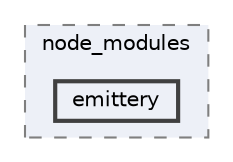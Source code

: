 digraph "pkiclassroomrescheduler/src/main/frontend/node_modules/jest-watcher/node_modules/emittery"
{
 // LATEX_PDF_SIZE
  bgcolor="transparent";
  edge [fontname=Helvetica,fontsize=10,labelfontname=Helvetica,labelfontsize=10];
  node [fontname=Helvetica,fontsize=10,shape=box,height=0.2,width=0.4];
  compound=true
  subgraph clusterdir_bcb4b5d5103ea5440481d7cce353da9c {
    graph [ bgcolor="#edf0f7", pencolor="grey50", label="node_modules", fontname=Helvetica,fontsize=10 style="filled,dashed", URL="dir_bcb4b5d5103ea5440481d7cce353da9c.html",tooltip=""]
  dir_010a6695667dcfeb4a0fd0fb712bf78a [label="emittery", fillcolor="#edf0f7", color="grey25", style="filled,bold", URL="dir_010a6695667dcfeb4a0fd0fb712bf78a.html",tooltip=""];
  }
}
